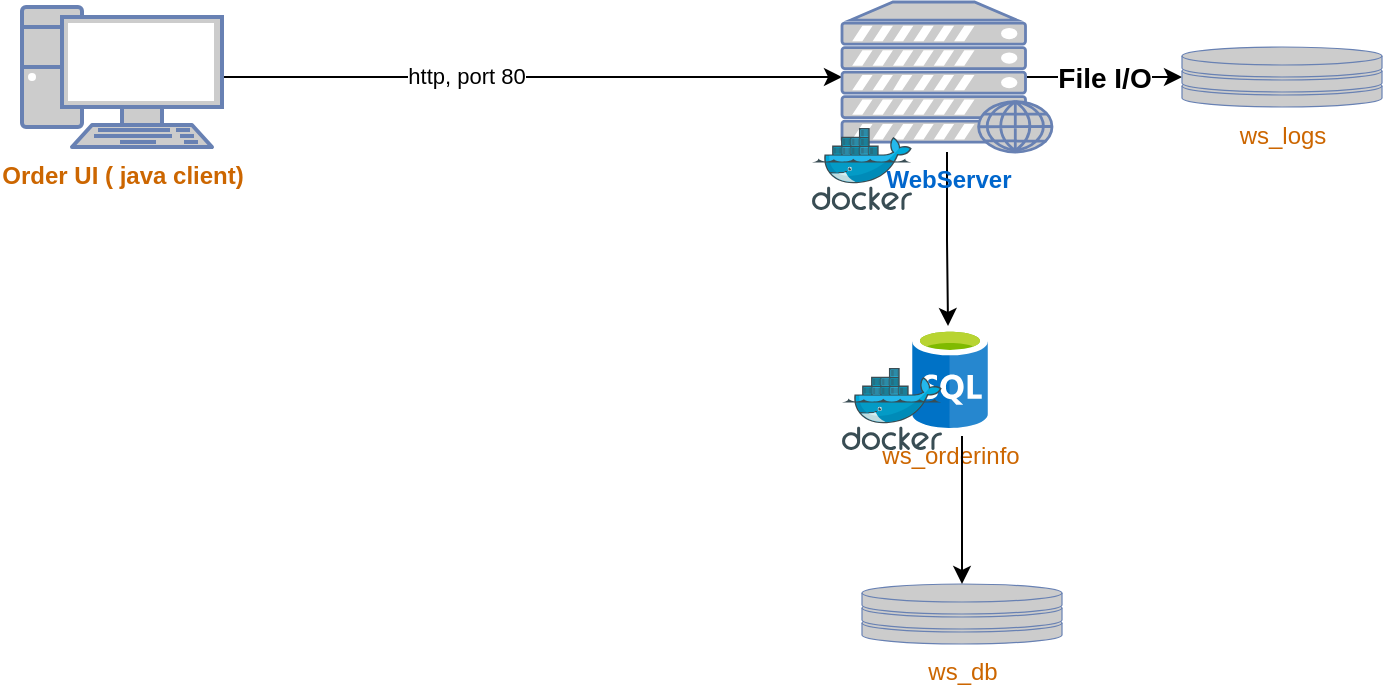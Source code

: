 <mxfile version="21.5.0" type="github">
  <diagram name="Page-1" id="TUy8K6pfmEFAF48vpJAz">
    <mxGraphModel dx="1656" dy="756" grid="1" gridSize="10" guides="1" tooltips="1" connect="1" arrows="1" fold="1" page="1" pageScale="1" pageWidth="850" pageHeight="1100" math="0" shadow="0">
      <root>
        <mxCell id="0" />
        <mxCell id="1" parent="0" />
        <mxCell id="RaNxFDY0SVr_BFBC2Orm-10" style="edgeStyle=orthogonalEdgeStyle;rounded=0;orthogonalLoop=1;jettySize=auto;html=1;exitX=1;exitY=0.5;exitDx=0;exitDy=0;exitPerimeter=0;" edge="1" parent="1" source="RaNxFDY0SVr_BFBC2Orm-1" target="RaNxFDY0SVr_BFBC2Orm-2">
          <mxGeometry relative="1" as="geometry" />
        </mxCell>
        <mxCell id="RaNxFDY0SVr_BFBC2Orm-16" value="http, port 80" style="edgeLabel;html=1;align=center;verticalAlign=middle;resizable=0;points=[];" vertex="1" connectable="0" parent="RaNxFDY0SVr_BFBC2Orm-10">
          <mxGeometry x="-0.213" y="2" relative="1" as="geometry">
            <mxPoint y="1" as="offset" />
          </mxGeometry>
        </mxCell>
        <mxCell id="RaNxFDY0SVr_BFBC2Orm-1" value="&lt;b&gt;&lt;font color=&quot;#cc6600&quot;&gt;Order UI ( java client)&lt;/font&gt;&lt;/b&gt;" style="fontColor=#0066CC;verticalAlign=top;verticalLabelPosition=bottom;labelPosition=center;align=center;html=1;outlineConnect=0;fillColor=#CCCCCC;strokeColor=#6881B3;gradientColor=none;gradientDirection=north;strokeWidth=2;shape=mxgraph.networks.pc;" vertex="1" parent="1">
          <mxGeometry x="180" y="159.5" width="100" height="70" as="geometry" />
        </mxCell>
        <mxCell id="RaNxFDY0SVr_BFBC2Orm-11" value="" style="edgeStyle=orthogonalEdgeStyle;rounded=0;orthogonalLoop=1;jettySize=auto;html=1;entryX=0.474;entryY=-0.02;entryDx=0;entryDy=0;entryPerimeter=0;" edge="1" parent="1" source="RaNxFDY0SVr_BFBC2Orm-2" target="RaNxFDY0SVr_BFBC2Orm-7">
          <mxGeometry relative="1" as="geometry" />
        </mxCell>
        <mxCell id="RaNxFDY0SVr_BFBC2Orm-13" value="&lt;font style=&quot;font-size: 14px;&quot;&gt;&lt;b&gt;File I/O&lt;/b&gt;&lt;/font&gt;" style="edgeStyle=orthogonalEdgeStyle;rounded=0;orthogonalLoop=1;jettySize=auto;html=1;exitX=0.88;exitY=0.5;exitDx=0;exitDy=0;exitPerimeter=0;entryX=0;entryY=0.5;entryDx=0;entryDy=0;entryPerimeter=0;" edge="1" parent="1" source="RaNxFDY0SVr_BFBC2Orm-2" target="RaNxFDY0SVr_BFBC2Orm-3">
          <mxGeometry relative="1" as="geometry" />
        </mxCell>
        <mxCell id="RaNxFDY0SVr_BFBC2Orm-2" value="&lt;b&gt;WebServer&lt;/b&gt;" style="fontColor=#0066CC;verticalAlign=top;verticalLabelPosition=bottom;labelPosition=center;align=center;html=1;outlineConnect=0;fillColor=#CCCCCC;strokeColor=#6881B3;gradientColor=none;gradientDirection=north;strokeWidth=2;shape=mxgraph.networks.web_server;" vertex="1" parent="1">
          <mxGeometry x="590" y="157" width="105" height="75" as="geometry" />
        </mxCell>
        <mxCell id="RaNxFDY0SVr_BFBC2Orm-3" value="&lt;font color=&quot;#cc6600&quot;&gt;ws_logs&lt;/font&gt;" style="fontColor=#0066CC;verticalAlign=top;verticalLabelPosition=bottom;labelPosition=center;align=center;html=1;outlineConnect=0;fillColor=#CCCCCC;strokeColor=#6881B3;gradientColor=none;gradientDirection=north;strokeWidth=2;shape=mxgraph.networks.storage;" vertex="1" parent="1">
          <mxGeometry x="760" y="179.5" width="100" height="30" as="geometry" />
        </mxCell>
        <mxCell id="RaNxFDY0SVr_BFBC2Orm-4" value="&lt;font color=&quot;#cc6600&quot;&gt;ws_db&lt;/font&gt;" style="fontColor=#0066CC;verticalAlign=top;verticalLabelPosition=bottom;labelPosition=center;align=center;html=1;outlineConnect=0;fillColor=#CCCCCC;strokeColor=#6881B3;gradientColor=none;gradientDirection=north;strokeWidth=2;shape=mxgraph.networks.storage;" vertex="1" parent="1">
          <mxGeometry x="600" y="448" width="100" height="30" as="geometry" />
        </mxCell>
        <mxCell id="RaNxFDY0SVr_BFBC2Orm-5" value="" style="image;sketch=0;aspect=fixed;html=1;points=[];align=center;fontSize=12;image=img/lib/mscae/Docker.svg;" vertex="1" parent="1">
          <mxGeometry x="575" y="220" width="50" height="41" as="geometry" />
        </mxCell>
        <mxCell id="RaNxFDY0SVr_BFBC2Orm-7" value="&lt;font color=&quot;#cc6600&quot;&gt;ws_orderinfo&lt;/font&gt;" style="image;sketch=0;aspect=fixed;html=1;points=[];align=center;fontSize=12;image=img/lib/mscae/SQL_Database_generic.svg;" vertex="1" parent="1">
          <mxGeometry x="625" y="320" width="38" height="50" as="geometry" />
        </mxCell>
        <mxCell id="RaNxFDY0SVr_BFBC2Orm-12" style="edgeStyle=orthogonalEdgeStyle;rounded=0;orthogonalLoop=1;jettySize=auto;html=1;exitX=0.658;exitY=1.08;exitDx=0;exitDy=0;exitPerimeter=0;" edge="1" parent="1" source="RaNxFDY0SVr_BFBC2Orm-7" target="RaNxFDY0SVr_BFBC2Orm-4">
          <mxGeometry relative="1" as="geometry" />
        </mxCell>
        <mxCell id="RaNxFDY0SVr_BFBC2Orm-8" value="" style="image;sketch=0;aspect=fixed;html=1;points=[];align=center;fontSize=12;image=img/lib/mscae/Docker.svg;" vertex="1" parent="1">
          <mxGeometry x="590" y="340" width="50" height="41" as="geometry" />
        </mxCell>
      </root>
    </mxGraphModel>
  </diagram>
</mxfile>
